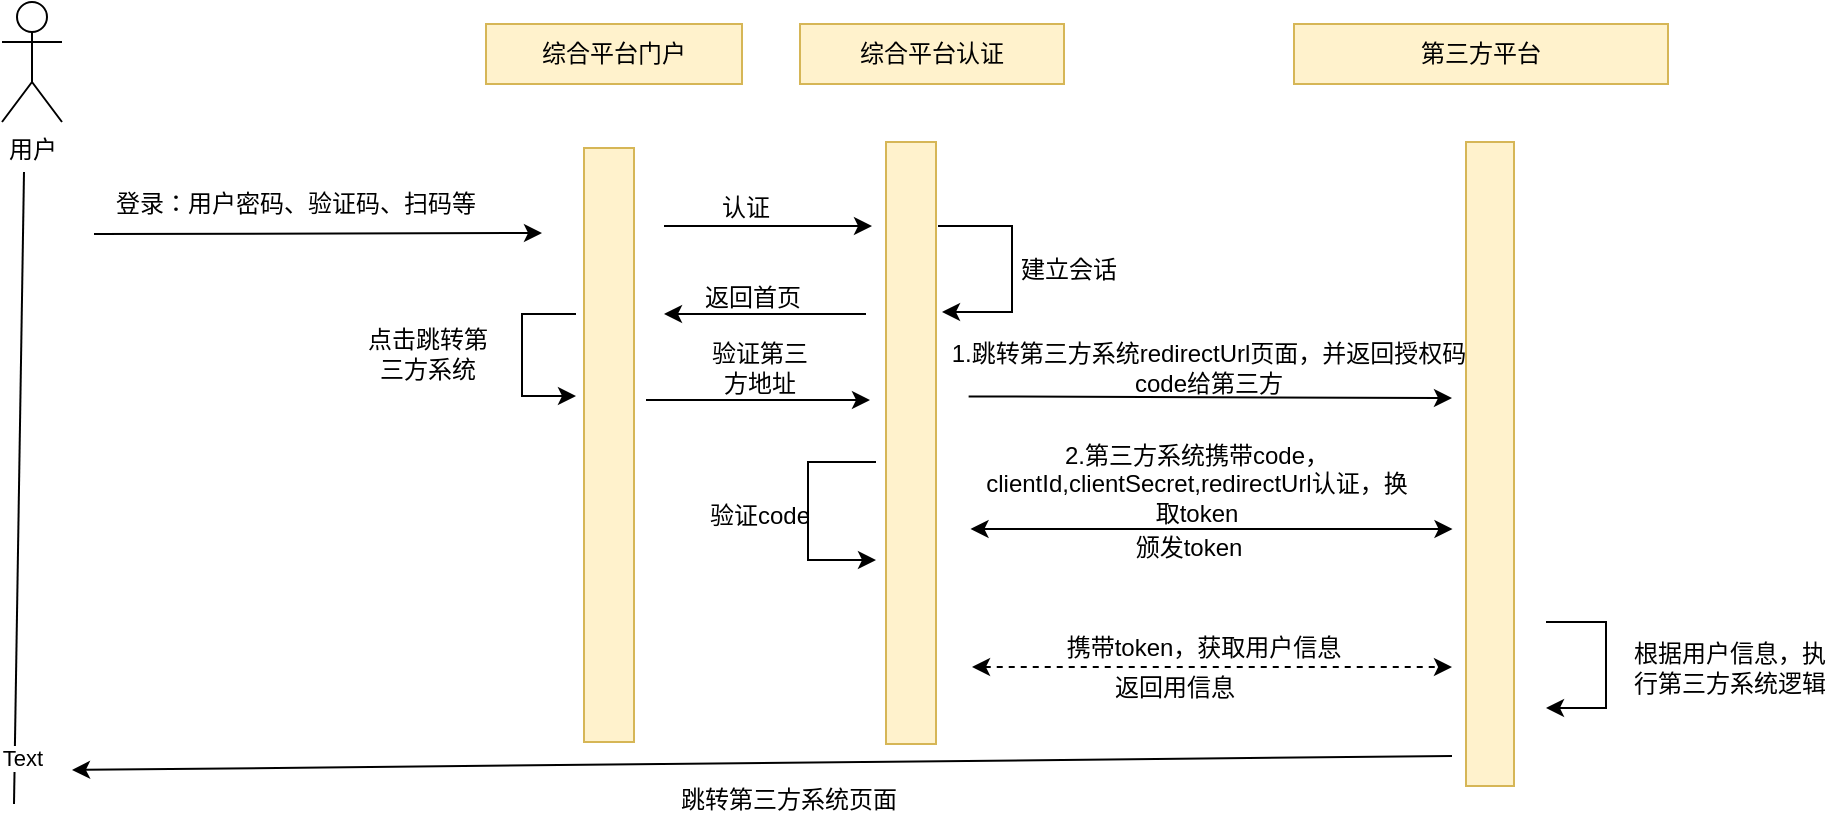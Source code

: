 <mxfile border="50" scale="3" compressed="false" locked="false" version="24.7.17">
  <diagram name="Blank" id="YmL12bMKpDGza6XwsDPr">
    <mxGraphModel dx="1450" dy="530" grid="0" gridSize="10" guides="1" tooltips="1" connect="1" arrows="1" fold="1" page="0" pageScale="1" pageWidth="827" pageHeight="1169" background="none" math="1" shadow="0">
      <root>
        <mxCell id="X5NqExCQtvZxIxQ7pmgY-0" />
        <mxCell id="1" parent="X5NqExCQtvZxIxQ7pmgY-0" />
        <mxCell id="e0NfMve8crzXOIm3tzwG-2" value="" style="verticalLabelPosition=bottom;verticalAlign=top;html=1;shape=mxgraph.basic.rect;fillColor2=none;strokeWidth=1;size=20;indent=5;fillColor=#fff2cc;strokeColor=#d6b656;" parent="1" vertex="1">
          <mxGeometry x="196" y="317" width="25" height="297" as="geometry" />
        </mxCell>
        <mxCell id="e0NfMve8crzXOIm3tzwG-3" value="" style="verticalLabelPosition=bottom;verticalAlign=top;html=1;shape=mxgraph.basic.rect;fillColor2=none;strokeWidth=1;size=20;indent=5;fillColor=#fff2cc;strokeColor=#d6b656;" parent="1" vertex="1">
          <mxGeometry x="637" y="314" width="24" height="322" as="geometry" />
        </mxCell>
        <mxCell id="e0NfMve8crzXOIm3tzwG-4" value="" style="verticalLabelPosition=bottom;verticalAlign=top;html=1;shape=mxgraph.basic.rect;fillColor2=none;strokeWidth=1;size=20;indent=0;fillColor=#fff2cc;strokeColor=#d6b656;" parent="1" vertex="1">
          <mxGeometry x="347" y="314" width="25" height="301" as="geometry" />
        </mxCell>
        <mxCell id="e0NfMve8crzXOIm3tzwG-7" value="用户" style="shape=umlActor;verticalLabelPosition=bottom;verticalAlign=top;html=1;outlineConnect=0;" parent="1" vertex="1">
          <mxGeometry x="-95" y="244" width="30" height="60" as="geometry" />
        </mxCell>
        <mxCell id="e0NfMve8crzXOIm3tzwG-8" value="" style="endArrow=classic;html=1;rounded=0;exitX=0;exitY=1;exitDx=0;exitDy=0;" parent="1" source="e0NfMve8crzXOIm3tzwG-9" edge="1">
          <mxGeometry width="50" height="50" relative="1" as="geometry">
            <mxPoint x="-22" y="359.5" as="sourcePoint" />
            <mxPoint x="175" y="359.5" as="targetPoint" />
          </mxGeometry>
        </mxCell>
        <mxCell id="e0NfMve8crzXOIm3tzwG-9" value="登录：用户密码、验证码、扫码等" style="text;strokeColor=none;align=center;fillColor=none;html=1;verticalAlign=middle;whiteSpace=wrap;rounded=0;" parent="1" vertex="1">
          <mxGeometry x="-49" y="330" width="202" height="30" as="geometry" />
        </mxCell>
        <mxCell id="e0NfMve8crzXOIm3tzwG-11" value="" style="endArrow=none;html=1;rounded=0;" parent="1" edge="1">
          <mxGeometry width="50" height="50" relative="1" as="geometry">
            <mxPoint x="-89" y="645" as="sourcePoint" />
            <mxPoint x="-84" y="329" as="targetPoint" />
          </mxGeometry>
        </mxCell>
        <mxCell id="e0NfMve8crzXOIm3tzwG-58" value="Text" style="edgeLabel;html=1;align=center;verticalAlign=middle;resizable=0;points=[];" parent="e0NfMve8crzXOIm3tzwG-11" vertex="1" connectable="0">
          <mxGeometry x="-0.851" y="-3" relative="1" as="geometry">
            <mxPoint as="offset" />
          </mxGeometry>
        </mxCell>
        <mxCell id="e0NfMve8crzXOIm3tzwG-12" value="综合平台门户" style="text;strokeColor=#d6b656;align=center;fillColor=#fff2cc;html=1;verticalAlign=middle;whiteSpace=wrap;rounded=0;" parent="1" vertex="1">
          <mxGeometry x="147" y="255" width="128" height="30" as="geometry" />
        </mxCell>
        <mxCell id="e0NfMve8crzXOIm3tzwG-13" value="综合平台认证" style="text;strokeColor=#d6b656;align=center;fillColor=#fff2cc;html=1;verticalAlign=middle;whiteSpace=wrap;rounded=0;" parent="1" vertex="1">
          <mxGeometry x="304" y="255" width="132" height="30" as="geometry" />
        </mxCell>
        <mxCell id="e0NfMve8crzXOIm3tzwG-14" value="第三方平台" style="text;strokeColor=#d6b656;align=center;fillColor=#fff2cc;html=1;verticalAlign=middle;whiteSpace=wrap;rounded=0;" parent="1" vertex="1">
          <mxGeometry x="551" y="255" width="187" height="30" as="geometry" />
        </mxCell>
        <mxCell id="e0NfMve8crzXOIm3tzwG-15" value="" style="endArrow=classic;html=1;rounded=0;" parent="1" edge="1">
          <mxGeometry width="50" height="50" relative="1" as="geometry">
            <mxPoint x="236" y="356" as="sourcePoint" />
            <mxPoint x="340" y="356" as="targetPoint" />
          </mxGeometry>
        </mxCell>
        <mxCell id="e0NfMve8crzXOIm3tzwG-16" value="认证" style="text;strokeColor=none;align=center;fillColor=none;html=1;verticalAlign=middle;whiteSpace=wrap;rounded=0;" parent="1" vertex="1">
          <mxGeometry x="224" y="332" width="106" height="30" as="geometry" />
        </mxCell>
        <mxCell id="e0NfMve8crzXOIm3tzwG-26" value="建立会话" style="text;strokeColor=none;align=center;fillColor=none;html=1;verticalAlign=middle;whiteSpace=wrap;rounded=0;" parent="1" vertex="1">
          <mxGeometry x="407" y="364" width="63" height="28" as="geometry" />
        </mxCell>
        <mxCell id="e0NfMve8crzXOIm3tzwG-32" value="" style="endArrow=classic;html=1;rounded=0;" parent="1" edge="1">
          <mxGeometry width="50" height="50" relative="1" as="geometry">
            <mxPoint x="337" y="400" as="sourcePoint" />
            <mxPoint x="236" y="400" as="targetPoint" />
          </mxGeometry>
        </mxCell>
        <mxCell id="e0NfMve8crzXOIm3tzwG-33" value="返回首页" style="text;strokeColor=none;align=center;fillColor=none;html=1;verticalAlign=middle;whiteSpace=wrap;rounded=0;" parent="1" vertex="1">
          <mxGeometry x="221" y="372" width="119" height="40" as="geometry" />
        </mxCell>
        <mxCell id="e0NfMve8crzXOIm3tzwG-39" style="edgeStyle=orthogonalEdgeStyle;rounded=0;orthogonalLoop=1;jettySize=auto;html=1;" parent="1" edge="1">
          <mxGeometry relative="1" as="geometry">
            <mxPoint x="375" y="356" as="sourcePoint" />
            <mxPoint x="375" y="399" as="targetPoint" />
            <Array as="points">
              <mxPoint x="373" y="356" />
              <mxPoint x="410" y="356" />
              <mxPoint x="410" y="401" />
            </Array>
          </mxGeometry>
        </mxCell>
        <mxCell id="e0NfMve8crzXOIm3tzwG-40" style="edgeStyle=orthogonalEdgeStyle;rounded=0;orthogonalLoop=1;jettySize=auto;html=1;" parent="1" edge="1">
          <mxGeometry relative="1" as="geometry">
            <mxPoint x="192" y="400" as="sourcePoint" />
            <mxPoint x="192" y="441" as="targetPoint" />
            <Array as="points">
              <mxPoint x="165" y="400" />
              <mxPoint x="165" y="441" />
            </Array>
          </mxGeometry>
        </mxCell>
        <mxCell id="e0NfMve8crzXOIm3tzwG-41" value="点击跳转第三方系统" style="text;strokeColor=none;align=center;fillColor=none;html=1;verticalAlign=middle;whiteSpace=wrap;rounded=0;" parent="1" vertex="1">
          <mxGeometry x="83" y="405" width="70" height="30" as="geometry" />
        </mxCell>
        <mxCell id="e0NfMve8crzXOIm3tzwG-42" value="" style="edgeStyle=none;orthogonalLoop=1;jettySize=auto;html=1;rounded=0;exitX=0.043;exitY=0.973;exitDx=0;exitDy=0;exitPerimeter=0;" parent="1" edge="1" source="e0NfMve8crzXOIm3tzwG-43">
          <mxGeometry width="80" relative="1" as="geometry">
            <mxPoint x="270" y="440" as="sourcePoint" />
            <mxPoint x="630" y="442" as="targetPoint" />
            <Array as="points" />
          </mxGeometry>
        </mxCell>
        <mxCell id="e0NfMve8crzXOIm3tzwG-43" value="1.跳转第三方系统redirectUrl页面，并返回授权码code给第三方" style="text;strokeColor=none;align=center;fillColor=none;html=1;verticalAlign=middle;whiteSpace=wrap;rounded=0;" parent="1" vertex="1">
          <mxGeometry x="377" y="412" width="263" height="30" as="geometry" />
        </mxCell>
        <mxCell id="e0NfMve8crzXOIm3tzwG-44" style="edgeStyle=orthogonalEdgeStyle;rounded=0;orthogonalLoop=1;jettySize=auto;html=1;" parent="1" edge="1">
          <mxGeometry relative="1" as="geometry">
            <mxPoint x="677" y="554" as="sourcePoint" />
            <mxPoint x="677" y="597" as="targetPoint" />
            <Array as="points">
              <mxPoint x="707" y="554" />
              <mxPoint x="707" y="597" />
            </Array>
          </mxGeometry>
        </mxCell>
        <mxCell id="e0NfMve8crzXOIm3tzwG-46" value="2.第三方系统携带code，clientId,clientSecret,redirectUrl认证，换取token" style="text;strokeColor=none;align=center;fillColor=none;html=1;verticalAlign=middle;whiteSpace=wrap;rounded=0;" parent="1" vertex="1">
          <mxGeometry x="392" y="477" width="221" height="16" as="geometry" />
        </mxCell>
        <mxCell id="e0NfMve8crzXOIm3tzwG-50" style="edgeStyle=orthogonalEdgeStyle;rounded=0;orthogonalLoop=1;jettySize=auto;html=1;" parent="1" edge="1">
          <mxGeometry relative="1" as="geometry">
            <mxPoint x="342" y="474" as="sourcePoint" />
            <mxPoint x="342" y="523" as="targetPoint" />
            <Array as="points">
              <mxPoint x="342" y="474" />
              <mxPoint x="308" y="474" />
              <mxPoint x="308" y="523" />
            </Array>
          </mxGeometry>
        </mxCell>
        <mxCell id="e0NfMve8crzXOIm3tzwG-51" value="验证code" style="text;strokeColor=none;align=center;fillColor=none;html=1;verticalAlign=middle;whiteSpace=wrap;rounded=0;" parent="1" vertex="1">
          <mxGeometry x="254" y="486" width="60" height="30" as="geometry" />
        </mxCell>
        <mxCell id="e0NfMve8crzXOIm3tzwG-53" value="携带token，获取用户信息" style="text;strokeColor=none;align=center;fillColor=none;html=1;verticalAlign=middle;whiteSpace=wrap;rounded=0;" parent="1" vertex="1">
          <mxGeometry x="432" y="552" width="147.5" height="30" as="geometry" />
        </mxCell>
        <mxCell id="e0NfMve8crzXOIm3tzwG-54" value="" style="endArrow=classic;startArrow=classic;html=1;rounded=0;" parent="1" edge="1">
          <mxGeometry width="50" height="50" relative="1" as="geometry">
            <mxPoint x="389.25" y="507.5" as="sourcePoint" />
            <mxPoint x="630.25" y="507.5" as="targetPoint" />
          </mxGeometry>
        </mxCell>
        <mxCell id="e0NfMve8crzXOIm3tzwG-56" value="" style="endArrow=classic;startArrow=classic;html=1;rounded=0;dashed=1;" parent="1" edge="1">
          <mxGeometry width="50" height="50" relative="1" as="geometry">
            <mxPoint x="390" y="576.5" as="sourcePoint" />
            <mxPoint x="630" y="576.5" as="targetPoint" />
          </mxGeometry>
        </mxCell>
        <mxCell id="e0NfMve8crzXOIm3tzwG-57" value="根据用户信息，执行第三方系统逻辑" style="text;strokeColor=none;align=center;fillColor=none;html=1;verticalAlign=middle;whiteSpace=wrap;rounded=0;" parent="1" vertex="1">
          <mxGeometry x="718" y="562" width="102" height="30" as="geometry" />
        </mxCell>
        <mxCell id="e0NfMve8crzXOIm3tzwG-59" value="" style="endArrow=classic;html=1;rounded=0;" parent="1" edge="1">
          <mxGeometry width="50" height="50" relative="1" as="geometry">
            <mxPoint x="630" y="621" as="sourcePoint" />
            <mxPoint x="-60" y="628" as="targetPoint" />
          </mxGeometry>
        </mxCell>
        <mxCell id="e0NfMve8crzXOIm3tzwG-60" value="跳转第三方系统页面" style="text;strokeColor=none;align=center;fillColor=none;html=1;verticalAlign=middle;whiteSpace=wrap;rounded=0;" parent="1" vertex="1">
          <mxGeometry x="205" y="628" width="187" height="30" as="geometry" />
        </mxCell>
        <mxCell id="e0NfMve8crzXOIm3tzwG-61" value="颁发token" style="text;strokeColor=none;align=center;fillColor=none;html=1;verticalAlign=middle;whiteSpace=wrap;rounded=0;" parent="1" vertex="1">
          <mxGeometry x="405" y="502" width="187" height="30" as="geometry" />
        </mxCell>
        <mxCell id="e0NfMve8crzXOIm3tzwG-62" value="返回用信息" style="text;strokeColor=none;align=center;fillColor=none;html=1;verticalAlign=middle;whiteSpace=wrap;rounded=0;" parent="1" vertex="1">
          <mxGeometry x="398" y="572" width="187" height="30" as="geometry" />
        </mxCell>
        <mxCell id="XWB5sGdq6GC4tunxpNrE-1" value="" style="endArrow=classic;html=1;rounded=0;" edge="1" parent="1">
          <mxGeometry width="50" height="50" relative="1" as="geometry">
            <mxPoint x="227" y="443" as="sourcePoint" />
            <mxPoint x="339" y="443" as="targetPoint" />
          </mxGeometry>
        </mxCell>
        <mxCell id="XWB5sGdq6GC4tunxpNrE-2" value="验证第三方地址" style="text;strokeColor=none;align=center;fillColor=none;html=1;verticalAlign=middle;whiteSpace=wrap;rounded=0;" vertex="1" parent="1">
          <mxGeometry x="254" y="412" width="60" height="30" as="geometry" />
        </mxCell>
      </root>
    </mxGraphModel>
  </diagram>
</mxfile>
